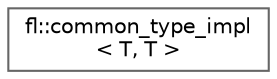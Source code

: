 digraph "Graphical Class Hierarchy"
{
 // INTERACTIVE_SVG=YES
 // LATEX_PDF_SIZE
  bgcolor="transparent";
  edge [fontname=Helvetica,fontsize=10,labelfontname=Helvetica,labelfontsize=10];
  node [fontname=Helvetica,fontsize=10,shape=box,height=0.2,width=0.4];
  rankdir="LR";
  Node0 [id="Node000000",label="fl::common_type_impl\l\< T, T \>",height=0.2,width=0.4,color="grey40", fillcolor="white", style="filled",URL="$d4/d36/namespacefl.html#d8/d12/structfl_1_1common__type__impl_3_01_t_00_01_t_01_4",tooltip=" "];
}
